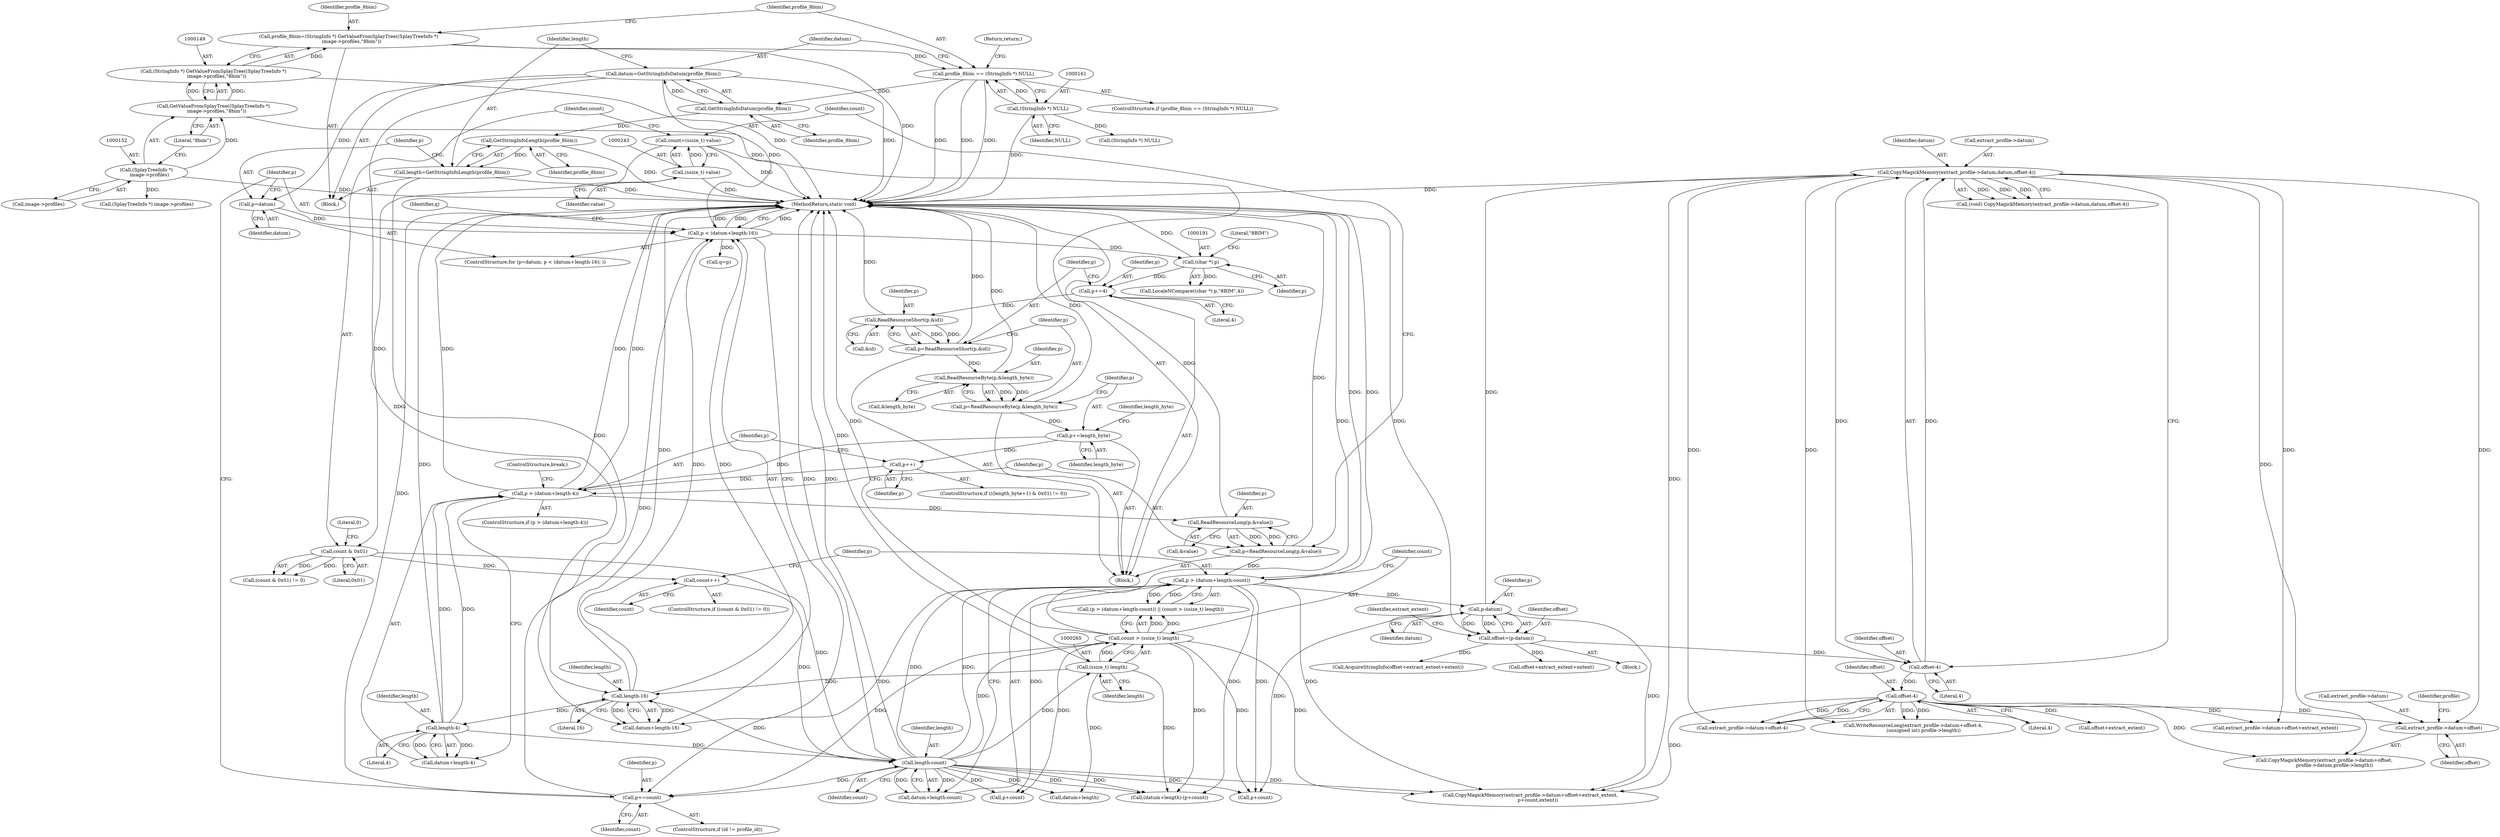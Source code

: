 digraph "1_ImageMagick_478cce544fdf1de882d78381768458f397964453@pointer" {
"1000375" [label="(Call,extract_profile->datum+offset)"];
"1000349" [label="(Call,CopyMagickMemory(extract_profile->datum,datum,offset-4))"];
"1000323" [label="(Call,p-datum)"];
"1000255" [label="(Call,p > (datum+length-count))"];
"1000234" [label="(Call,p=ReadResourceLong(p,&value))"];
"1000236" [label="(Call,ReadResourceLong(p,&value))"];
"1000226" [label="(Call,p > (datum+length-4))"];
"1000212" [label="(Call,p+=length_byte)"];
"1000206" [label="(Call,p=ReadResourceByte(p,&length_byte))"];
"1000208" [label="(Call,ReadResourceByte(p,&length_byte))"];
"1000200" [label="(Call,p=ReadResourceShort(p,&id))"];
"1000202" [label="(Call,ReadResourceShort(p,&id))"];
"1000197" [label="(Call,p+=4)"];
"1000190" [label="(Call,(char *) p)"];
"1000176" [label="(Call,p < (datum+length-16))"];
"1000272" [label="(Call,p+=count)"];
"1000262" [label="(Call,count > (ssize_t) length)"];
"1000259" [label="(Call,length-count)"];
"1000230" [label="(Call,length-4)"];
"1000180" [label="(Call,length-16)"];
"1000168" [label="(Call,length=GetStringInfoLength(profile_8bim))"];
"1000170" [label="(Call,GetStringInfoLength(profile_8bim))"];
"1000166" [label="(Call,GetStringInfoDatum(profile_8bim))"];
"1000158" [label="(Call,profile_8bim == (StringInfo *) NULL)"];
"1000146" [label="(Call,profile_8bim=(StringInfo *) GetValueFromSplayTree((SplayTreeInfo *)\n    image->profiles,\"8bim\"))"];
"1000148" [label="(Call,(StringInfo *) GetValueFromSplayTree((SplayTreeInfo *)\n    image->profiles,\"8bim\"))"];
"1000150" [label="(Call,GetValueFromSplayTree((SplayTreeInfo *)\n    image->profiles,\"8bim\"))"];
"1000151" [label="(Call,(SplayTreeInfo *)\n    image->profiles)"];
"1000160" [label="(Call,(StringInfo *) NULL)"];
"1000264" [label="(Call,(ssize_t) length)"];
"1000247" [label="(Call,count & 0x01)"];
"1000240" [label="(Call,count=(ssize_t) value)"];
"1000242" [label="(Call,(ssize_t) value)"];
"1000251" [label="(Call,count++)"];
"1000173" [label="(Call,p=datum)"];
"1000164" [label="(Call,datum=GetStringInfoDatum(profile_8bim))"];
"1000223" [label="(Call,p++)"];
"1000354" [label="(Call,offset-4)"];
"1000321" [label="(Call,offset=(p-datum))"];
"1000364" [label="(Call,offset-4)"];
"1000249" [label="(Literal,0x01)"];
"1000365" [label="(Identifier,offset)"];
"1000189" [label="(Call,LocaleNCompare((char *) p,\"8BIM\",4))"];
"1000274" [label="(Identifier,count)"];
"1000199" [label="(Literal,4)"];
"1000235" [label="(Identifier,p)"];
"1000197" [label="(Call,p+=4)"];
"1000375" [label="(Call,extract_profile->datum+offset)"];
"1000286" [label="(Call,(datum+length)-(p+count))"];
"1000180" [label="(Call,length-16)"];
"1000207" [label="(Identifier,p)"];
"1000230" [label="(Call,length-4)"];
"1000376" [label="(Call,extract_profile->datum)"];
"1000254" [label="(Call,(p > (datum+length-count)) || (count > (ssize_t) length))"];
"1000176" [label="(Call,p < (datum+length-16))"];
"1000175" [label="(Identifier,datum)"];
"1000158" [label="(Call,profile_8bim == (StringInfo *) NULL)"];
"1000360" [label="(Call,extract_profile->datum+offset-4)"];
"1000403" [label="(Call,(SplayTreeInfo *) image->profiles)"];
"1000162" [label="(Identifier,NULL)"];
"1000104" [label="(Block,)"];
"1000153" [label="(Call,image->profiles)"];
"1000290" [label="(Call,p+count)"];
"1000226" [label="(Call,p > (datum+length-4))"];
"1000206" [label="(Call,p=ReadResourceByte(p,&length_byte))"];
"1000204" [label="(Call,&id)"];
"1000359" [label="(Call,WriteResourceLong(extract_profile->datum+offset-4,\n              (unsigned int) profile->length))"];
"1000182" [label="(Literal,16)"];
"1000232" [label="(Literal,4)"];
"1000356" [label="(Literal,4)"];
"1000266" [label="(Identifier,length)"];
"1000212" [label="(Call,p+=length_byte)"];
"1000354" [label="(Call,offset-4)"];
"1000174" [label="(Identifier,p)"];
"1000256" [label="(Identifier,p)"];
"1000236" [label="(Call,ReadResourceLong(p,&value))"];
"1000178" [label="(Call,datum+length-16)"];
"1000255" [label="(Call,p > (datum+length-count))"];
"1000323" [label="(Call,p-datum)"];
"1000173" [label="(Call,p=datum)"];
"1000147" [label="(Identifier,profile_8bim)"];
"1000322" [label="(Identifier,offset)"];
"1000150" [label="(Call,GetValueFromSplayTree((SplayTreeInfo *)\n    image->profiles,\"8bim\"))"];
"1000389" [label="(Call,extract_profile->datum+offset+extract_extent)"];
"1000227" [label="(Identifier,p)"];
"1000200" [label="(Call,p=ReadResourceShort(p,&id))"];
"1000349" [label="(Call,CopyMagickMemory(extract_profile->datum,datum,offset-4))"];
"1000159" [label="(Identifier,profile_8bim)"];
"1000366" [label="(Literal,4)"];
"1000165" [label="(Identifier,datum)"];
"1000246" [label="(Call,(count & 0x01) != 0)"];
"1000238" [label="(Call,&value)"];
"1000224" [label="(Identifier,p)"];
"1000172" [label="(ControlStructure,for (p=datum; p < (datum+length-16); ))"];
"1000259" [label="(Call,length-count)"];
"1000231" [label="(Identifier,length)"];
"1000353" [label="(Identifier,datum)"];
"1000201" [label="(Identifier,p)"];
"1000234" [label="(Call,p=ReadResourceLong(p,&value))"];
"1000209" [label="(Identifier,p)"];
"1000393" [label="(Call,offset+extract_extent)"];
"1000169" [label="(Identifier,length)"];
"1000164" [label="(Call,datum=GetStringInfoDatum(profile_8bim))"];
"1000160" [label="(Call,(StringInfo *) NULL)"];
"1000417" [label="(MethodReturn,static void)"];
"1000324" [label="(Identifier,p)"];
"1000268" [label="(ControlStructure,if (id != profile_id))"];
"1000184" [label="(Call,q=p)"];
"1000355" [label="(Identifier,offset)"];
"1000244" [label="(Identifier,value)"];
"1000151" [label="(Call,(SplayTreeInfo *)\n    image->profiles)"];
"1000237" [label="(Identifier,p)"];
"1000264" [label="(Call,(ssize_t) length)"];
"1000166" [label="(Call,GetStringInfoDatum(profile_8bim))"];
"1000325" [label="(Identifier,datum)"];
"1000240" [label="(Call,count=(ssize_t) value)"];
"1000396" [label="(Call,p+count)"];
"1000193" [label="(Literal,\"8BIM\")"];
"1000379" [label="(Identifier,offset)"];
"1000190" [label="(Call,(char *) p)"];
"1000208" [label="(Call,ReadResourceByte(p,&length_byte))"];
"1000342" [label="(Call,offset+extract_extent+extent)"];
"1000156" [label="(Literal,\"8bim\")"];
"1000320" [label="(Block,)"];
"1000257" [label="(Call,datum+length-count)"];
"1000263" [label="(Identifier,count)"];
"1000272" [label="(Call,p+=count)"];
"1000241" [label="(Identifier,count)"];
"1000198" [label="(Identifier,p)"];
"1000192" [label="(Identifier,p)"];
"1000183" [label="(Block,)"];
"1000210" [label="(Call,&length_byte)"];
"1000185" [label="(Identifier,q)"];
"1000364" [label="(Call,offset-4)"];
"1000214" [label="(Identifier,length_byte)"];
"1000203" [label="(Identifier,p)"];
"1000177" [label="(Identifier,p)"];
"1000233" [label="(ControlStructure,break;)"];
"1000252" [label="(Identifier,count)"];
"1000296" [label="(Call,(StringInfo *) NULL)"];
"1000202" [label="(Call,ReadResourceShort(p,&id))"];
"1000171" [label="(Identifier,profile_8bim)"];
"1000248" [label="(Identifier,count)"];
"1000146" [label="(Call,profile_8bim=(StringInfo *) GetValueFromSplayTree((SplayTreeInfo *)\n    image->profiles,\"8bim\"))"];
"1000327" [label="(Identifier,extract_extent)"];
"1000247" [label="(Call,count & 0x01)"];
"1000219" [label="(Identifier,length_byte)"];
"1000170" [label="(Call,GetStringInfoLength(profile_8bim))"];
"1000163" [label="(Return,return;)"];
"1000223" [label="(Call,p++)"];
"1000157" [label="(ControlStructure,if (profile_8bim == (StringInfo *) NULL))"];
"1000347" [label="(Call,(void) CopyMagickMemory(extract_profile->datum,datum,offset-4))"];
"1000242" [label="(Call,(ssize_t) value)"];
"1000251" [label="(Call,count++)"];
"1000167" [label="(Identifier,profile_8bim)"];
"1000225" [label="(ControlStructure,if (p > (datum+length-4)))"];
"1000213" [label="(Identifier,p)"];
"1000260" [label="(Identifier,length)"];
"1000388" [label="(Call,CopyMagickMemory(extract_profile->datum+offset+extract_extent,\n          p+count,extent))"];
"1000262" [label="(Call,count > (ssize_t) length)"];
"1000168" [label="(Call,length=GetStringInfoLength(profile_8bim))"];
"1000287" [label="(Call,datum+length)"];
"1000350" [label="(Call,extract_profile->datum)"];
"1000228" [label="(Call,datum+length-4)"];
"1000273" [label="(Identifier,p)"];
"1000261" [label="(Identifier,count)"];
"1000381" [label="(Identifier,profile)"];
"1000321" [label="(Call,offset=(p-datum))"];
"1000181" [label="(Identifier,length)"];
"1000245" [label="(ControlStructure,if ((count & 0x01) != 0))"];
"1000341" [label="(Call,AcquireStringInfo(offset+extract_extent+extent))"];
"1000250" [label="(Literal,0)"];
"1000148" [label="(Call,(StringInfo *) GetValueFromSplayTree((SplayTreeInfo *)\n    image->profiles,\"8bim\"))"];
"1000215" [label="(ControlStructure,if (((length_byte+1) & 0x01) != 0))"];
"1000374" [label="(Call,CopyMagickMemory(extract_profile->datum+offset,\n              profile->datum,profile->length))"];
"1000375" -> "1000374"  [label="AST: "];
"1000375" -> "1000379"  [label="CFG: "];
"1000376" -> "1000375"  [label="AST: "];
"1000379" -> "1000375"  [label="AST: "];
"1000381" -> "1000375"  [label="CFG: "];
"1000349" -> "1000375"  [label="DDG: "];
"1000364" -> "1000375"  [label="DDG: "];
"1000349" -> "1000347"  [label="AST: "];
"1000349" -> "1000354"  [label="CFG: "];
"1000350" -> "1000349"  [label="AST: "];
"1000353" -> "1000349"  [label="AST: "];
"1000354" -> "1000349"  [label="AST: "];
"1000347" -> "1000349"  [label="CFG: "];
"1000349" -> "1000417"  [label="DDG: "];
"1000349" -> "1000347"  [label="DDG: "];
"1000349" -> "1000347"  [label="DDG: "];
"1000349" -> "1000347"  [label="DDG: "];
"1000323" -> "1000349"  [label="DDG: "];
"1000354" -> "1000349"  [label="DDG: "];
"1000354" -> "1000349"  [label="DDG: "];
"1000349" -> "1000359"  [label="DDG: "];
"1000349" -> "1000360"  [label="DDG: "];
"1000349" -> "1000374"  [label="DDG: "];
"1000349" -> "1000388"  [label="DDG: "];
"1000349" -> "1000389"  [label="DDG: "];
"1000323" -> "1000321"  [label="AST: "];
"1000323" -> "1000325"  [label="CFG: "];
"1000324" -> "1000323"  [label="AST: "];
"1000325" -> "1000323"  [label="AST: "];
"1000321" -> "1000323"  [label="CFG: "];
"1000323" -> "1000321"  [label="DDG: "];
"1000323" -> "1000321"  [label="DDG: "];
"1000255" -> "1000323"  [label="DDG: "];
"1000323" -> "1000388"  [label="DDG: "];
"1000323" -> "1000396"  [label="DDG: "];
"1000255" -> "1000254"  [label="AST: "];
"1000255" -> "1000257"  [label="CFG: "];
"1000256" -> "1000255"  [label="AST: "];
"1000257" -> "1000255"  [label="AST: "];
"1000263" -> "1000255"  [label="CFG: "];
"1000254" -> "1000255"  [label="CFG: "];
"1000255" -> "1000417"  [label="DDG: "];
"1000255" -> "1000417"  [label="DDG: "];
"1000255" -> "1000254"  [label="DDG: "];
"1000255" -> "1000254"  [label="DDG: "];
"1000234" -> "1000255"  [label="DDG: "];
"1000259" -> "1000255"  [label="DDG: "];
"1000259" -> "1000255"  [label="DDG: "];
"1000255" -> "1000272"  [label="DDG: "];
"1000255" -> "1000286"  [label="DDG: "];
"1000255" -> "1000290"  [label="DDG: "];
"1000255" -> "1000388"  [label="DDG: "];
"1000255" -> "1000396"  [label="DDG: "];
"1000234" -> "1000183"  [label="AST: "];
"1000234" -> "1000236"  [label="CFG: "];
"1000235" -> "1000234"  [label="AST: "];
"1000236" -> "1000234"  [label="AST: "];
"1000241" -> "1000234"  [label="CFG: "];
"1000234" -> "1000417"  [label="DDG: "];
"1000236" -> "1000234"  [label="DDG: "];
"1000236" -> "1000234"  [label="DDG: "];
"1000236" -> "1000238"  [label="CFG: "];
"1000237" -> "1000236"  [label="AST: "];
"1000238" -> "1000236"  [label="AST: "];
"1000236" -> "1000417"  [label="DDG: "];
"1000226" -> "1000236"  [label="DDG: "];
"1000226" -> "1000225"  [label="AST: "];
"1000226" -> "1000228"  [label="CFG: "];
"1000227" -> "1000226"  [label="AST: "];
"1000228" -> "1000226"  [label="AST: "];
"1000233" -> "1000226"  [label="CFG: "];
"1000235" -> "1000226"  [label="CFG: "];
"1000226" -> "1000417"  [label="DDG: "];
"1000226" -> "1000417"  [label="DDG: "];
"1000226" -> "1000417"  [label="DDG: "];
"1000212" -> "1000226"  [label="DDG: "];
"1000223" -> "1000226"  [label="DDG: "];
"1000230" -> "1000226"  [label="DDG: "];
"1000230" -> "1000226"  [label="DDG: "];
"1000212" -> "1000183"  [label="AST: "];
"1000212" -> "1000214"  [label="CFG: "];
"1000213" -> "1000212"  [label="AST: "];
"1000214" -> "1000212"  [label="AST: "];
"1000219" -> "1000212"  [label="CFG: "];
"1000206" -> "1000212"  [label="DDG: "];
"1000212" -> "1000223"  [label="DDG: "];
"1000206" -> "1000183"  [label="AST: "];
"1000206" -> "1000208"  [label="CFG: "];
"1000207" -> "1000206"  [label="AST: "];
"1000208" -> "1000206"  [label="AST: "];
"1000213" -> "1000206"  [label="CFG: "];
"1000206" -> "1000417"  [label="DDG: "];
"1000208" -> "1000206"  [label="DDG: "];
"1000208" -> "1000206"  [label="DDG: "];
"1000208" -> "1000210"  [label="CFG: "];
"1000209" -> "1000208"  [label="AST: "];
"1000210" -> "1000208"  [label="AST: "];
"1000208" -> "1000417"  [label="DDG: "];
"1000200" -> "1000208"  [label="DDG: "];
"1000200" -> "1000183"  [label="AST: "];
"1000200" -> "1000202"  [label="CFG: "];
"1000201" -> "1000200"  [label="AST: "];
"1000202" -> "1000200"  [label="AST: "];
"1000207" -> "1000200"  [label="CFG: "];
"1000200" -> "1000417"  [label="DDG: "];
"1000202" -> "1000200"  [label="DDG: "];
"1000202" -> "1000200"  [label="DDG: "];
"1000202" -> "1000204"  [label="CFG: "];
"1000203" -> "1000202"  [label="AST: "];
"1000204" -> "1000202"  [label="AST: "];
"1000202" -> "1000417"  [label="DDG: "];
"1000197" -> "1000202"  [label="DDG: "];
"1000197" -> "1000183"  [label="AST: "];
"1000197" -> "1000199"  [label="CFG: "];
"1000198" -> "1000197"  [label="AST: "];
"1000199" -> "1000197"  [label="AST: "];
"1000201" -> "1000197"  [label="CFG: "];
"1000190" -> "1000197"  [label="DDG: "];
"1000190" -> "1000189"  [label="AST: "];
"1000190" -> "1000192"  [label="CFG: "];
"1000191" -> "1000190"  [label="AST: "];
"1000192" -> "1000190"  [label="AST: "];
"1000193" -> "1000190"  [label="CFG: "];
"1000190" -> "1000417"  [label="DDG: "];
"1000190" -> "1000189"  [label="DDG: "];
"1000176" -> "1000190"  [label="DDG: "];
"1000176" -> "1000172"  [label="AST: "];
"1000176" -> "1000178"  [label="CFG: "];
"1000177" -> "1000176"  [label="AST: "];
"1000178" -> "1000176"  [label="AST: "];
"1000185" -> "1000176"  [label="CFG: "];
"1000417" -> "1000176"  [label="CFG: "];
"1000176" -> "1000417"  [label="DDG: "];
"1000176" -> "1000417"  [label="DDG: "];
"1000176" -> "1000417"  [label="DDG: "];
"1000272" -> "1000176"  [label="DDG: "];
"1000173" -> "1000176"  [label="DDG: "];
"1000164" -> "1000176"  [label="DDG: "];
"1000180" -> "1000176"  [label="DDG: "];
"1000180" -> "1000176"  [label="DDG: "];
"1000176" -> "1000184"  [label="DDG: "];
"1000272" -> "1000268"  [label="AST: "];
"1000272" -> "1000274"  [label="CFG: "];
"1000273" -> "1000272"  [label="AST: "];
"1000274" -> "1000272"  [label="AST: "];
"1000177" -> "1000272"  [label="CFG: "];
"1000272" -> "1000417"  [label="DDG: "];
"1000262" -> "1000272"  [label="DDG: "];
"1000259" -> "1000272"  [label="DDG: "];
"1000262" -> "1000254"  [label="AST: "];
"1000262" -> "1000264"  [label="CFG: "];
"1000263" -> "1000262"  [label="AST: "];
"1000264" -> "1000262"  [label="AST: "];
"1000254" -> "1000262"  [label="CFG: "];
"1000262" -> "1000417"  [label="DDG: "];
"1000262" -> "1000417"  [label="DDG: "];
"1000262" -> "1000254"  [label="DDG: "];
"1000262" -> "1000254"  [label="DDG: "];
"1000259" -> "1000262"  [label="DDG: "];
"1000264" -> "1000262"  [label="DDG: "];
"1000262" -> "1000286"  [label="DDG: "];
"1000262" -> "1000290"  [label="DDG: "];
"1000262" -> "1000388"  [label="DDG: "];
"1000262" -> "1000396"  [label="DDG: "];
"1000259" -> "1000257"  [label="AST: "];
"1000259" -> "1000261"  [label="CFG: "];
"1000260" -> "1000259"  [label="AST: "];
"1000261" -> "1000259"  [label="AST: "];
"1000257" -> "1000259"  [label="CFG: "];
"1000259" -> "1000417"  [label="DDG: "];
"1000259" -> "1000417"  [label="DDG: "];
"1000259" -> "1000180"  [label="DDG: "];
"1000259" -> "1000257"  [label="DDG: "];
"1000259" -> "1000257"  [label="DDG: "];
"1000230" -> "1000259"  [label="DDG: "];
"1000247" -> "1000259"  [label="DDG: "];
"1000251" -> "1000259"  [label="DDG: "];
"1000259" -> "1000264"  [label="DDG: "];
"1000259" -> "1000286"  [label="DDG: "];
"1000259" -> "1000286"  [label="DDG: "];
"1000259" -> "1000287"  [label="DDG: "];
"1000259" -> "1000290"  [label="DDG: "];
"1000259" -> "1000388"  [label="DDG: "];
"1000259" -> "1000396"  [label="DDG: "];
"1000230" -> "1000228"  [label="AST: "];
"1000230" -> "1000232"  [label="CFG: "];
"1000231" -> "1000230"  [label="AST: "];
"1000232" -> "1000230"  [label="AST: "];
"1000228" -> "1000230"  [label="CFG: "];
"1000230" -> "1000417"  [label="DDG: "];
"1000230" -> "1000228"  [label="DDG: "];
"1000230" -> "1000228"  [label="DDG: "];
"1000180" -> "1000230"  [label="DDG: "];
"1000180" -> "1000178"  [label="AST: "];
"1000180" -> "1000182"  [label="CFG: "];
"1000181" -> "1000180"  [label="AST: "];
"1000182" -> "1000180"  [label="AST: "];
"1000178" -> "1000180"  [label="CFG: "];
"1000180" -> "1000417"  [label="DDG: "];
"1000180" -> "1000178"  [label="DDG: "];
"1000180" -> "1000178"  [label="DDG: "];
"1000168" -> "1000180"  [label="DDG: "];
"1000264" -> "1000180"  [label="DDG: "];
"1000168" -> "1000104"  [label="AST: "];
"1000168" -> "1000170"  [label="CFG: "];
"1000169" -> "1000168"  [label="AST: "];
"1000170" -> "1000168"  [label="AST: "];
"1000174" -> "1000168"  [label="CFG: "];
"1000168" -> "1000417"  [label="DDG: "];
"1000170" -> "1000168"  [label="DDG: "];
"1000170" -> "1000171"  [label="CFG: "];
"1000171" -> "1000170"  [label="AST: "];
"1000170" -> "1000417"  [label="DDG: "];
"1000166" -> "1000170"  [label="DDG: "];
"1000166" -> "1000164"  [label="AST: "];
"1000166" -> "1000167"  [label="CFG: "];
"1000167" -> "1000166"  [label="AST: "];
"1000164" -> "1000166"  [label="CFG: "];
"1000166" -> "1000164"  [label="DDG: "];
"1000158" -> "1000166"  [label="DDG: "];
"1000158" -> "1000157"  [label="AST: "];
"1000158" -> "1000160"  [label="CFG: "];
"1000159" -> "1000158"  [label="AST: "];
"1000160" -> "1000158"  [label="AST: "];
"1000163" -> "1000158"  [label="CFG: "];
"1000165" -> "1000158"  [label="CFG: "];
"1000158" -> "1000417"  [label="DDG: "];
"1000158" -> "1000417"  [label="DDG: "];
"1000158" -> "1000417"  [label="DDG: "];
"1000146" -> "1000158"  [label="DDG: "];
"1000160" -> "1000158"  [label="DDG: "];
"1000146" -> "1000104"  [label="AST: "];
"1000146" -> "1000148"  [label="CFG: "];
"1000147" -> "1000146"  [label="AST: "];
"1000148" -> "1000146"  [label="AST: "];
"1000159" -> "1000146"  [label="CFG: "];
"1000146" -> "1000417"  [label="DDG: "];
"1000148" -> "1000146"  [label="DDG: "];
"1000148" -> "1000150"  [label="CFG: "];
"1000149" -> "1000148"  [label="AST: "];
"1000150" -> "1000148"  [label="AST: "];
"1000148" -> "1000417"  [label="DDG: "];
"1000150" -> "1000148"  [label="DDG: "];
"1000150" -> "1000148"  [label="DDG: "];
"1000150" -> "1000156"  [label="CFG: "];
"1000151" -> "1000150"  [label="AST: "];
"1000156" -> "1000150"  [label="AST: "];
"1000150" -> "1000417"  [label="DDG: "];
"1000151" -> "1000150"  [label="DDG: "];
"1000151" -> "1000153"  [label="CFG: "];
"1000152" -> "1000151"  [label="AST: "];
"1000153" -> "1000151"  [label="AST: "];
"1000156" -> "1000151"  [label="CFG: "];
"1000151" -> "1000417"  [label="DDG: "];
"1000151" -> "1000403"  [label="DDG: "];
"1000160" -> "1000162"  [label="CFG: "];
"1000161" -> "1000160"  [label="AST: "];
"1000162" -> "1000160"  [label="AST: "];
"1000160" -> "1000417"  [label="DDG: "];
"1000160" -> "1000296"  [label="DDG: "];
"1000264" -> "1000266"  [label="CFG: "];
"1000265" -> "1000264"  [label="AST: "];
"1000266" -> "1000264"  [label="AST: "];
"1000264" -> "1000417"  [label="DDG: "];
"1000264" -> "1000286"  [label="DDG: "];
"1000264" -> "1000287"  [label="DDG: "];
"1000247" -> "1000246"  [label="AST: "];
"1000247" -> "1000249"  [label="CFG: "];
"1000248" -> "1000247"  [label="AST: "];
"1000249" -> "1000247"  [label="AST: "];
"1000250" -> "1000247"  [label="CFG: "];
"1000247" -> "1000246"  [label="DDG: "];
"1000247" -> "1000246"  [label="DDG: "];
"1000240" -> "1000247"  [label="DDG: "];
"1000247" -> "1000251"  [label="DDG: "];
"1000240" -> "1000183"  [label="AST: "];
"1000240" -> "1000242"  [label="CFG: "];
"1000241" -> "1000240"  [label="AST: "];
"1000242" -> "1000240"  [label="AST: "];
"1000248" -> "1000240"  [label="CFG: "];
"1000240" -> "1000417"  [label="DDG: "];
"1000242" -> "1000240"  [label="DDG: "];
"1000242" -> "1000244"  [label="CFG: "];
"1000243" -> "1000242"  [label="AST: "];
"1000244" -> "1000242"  [label="AST: "];
"1000242" -> "1000417"  [label="DDG: "];
"1000251" -> "1000245"  [label="AST: "];
"1000251" -> "1000252"  [label="CFG: "];
"1000252" -> "1000251"  [label="AST: "];
"1000256" -> "1000251"  [label="CFG: "];
"1000173" -> "1000172"  [label="AST: "];
"1000173" -> "1000175"  [label="CFG: "];
"1000174" -> "1000173"  [label="AST: "];
"1000175" -> "1000173"  [label="AST: "];
"1000177" -> "1000173"  [label="CFG: "];
"1000164" -> "1000173"  [label="DDG: "];
"1000164" -> "1000104"  [label="AST: "];
"1000165" -> "1000164"  [label="AST: "];
"1000169" -> "1000164"  [label="CFG: "];
"1000164" -> "1000417"  [label="DDG: "];
"1000164" -> "1000178"  [label="DDG: "];
"1000223" -> "1000215"  [label="AST: "];
"1000223" -> "1000224"  [label="CFG: "];
"1000224" -> "1000223"  [label="AST: "];
"1000227" -> "1000223"  [label="CFG: "];
"1000354" -> "1000356"  [label="CFG: "];
"1000355" -> "1000354"  [label="AST: "];
"1000356" -> "1000354"  [label="AST: "];
"1000321" -> "1000354"  [label="DDG: "];
"1000354" -> "1000364"  [label="DDG: "];
"1000321" -> "1000320"  [label="AST: "];
"1000322" -> "1000321"  [label="AST: "];
"1000327" -> "1000321"  [label="CFG: "];
"1000321" -> "1000417"  [label="DDG: "];
"1000321" -> "1000341"  [label="DDG: "];
"1000321" -> "1000342"  [label="DDG: "];
"1000364" -> "1000360"  [label="AST: "];
"1000364" -> "1000366"  [label="CFG: "];
"1000365" -> "1000364"  [label="AST: "];
"1000366" -> "1000364"  [label="AST: "];
"1000360" -> "1000364"  [label="CFG: "];
"1000364" -> "1000359"  [label="DDG: "];
"1000364" -> "1000359"  [label="DDG: "];
"1000364" -> "1000360"  [label="DDG: "];
"1000364" -> "1000360"  [label="DDG: "];
"1000364" -> "1000374"  [label="DDG: "];
"1000364" -> "1000388"  [label="DDG: "];
"1000364" -> "1000389"  [label="DDG: "];
"1000364" -> "1000393"  [label="DDG: "];
}
